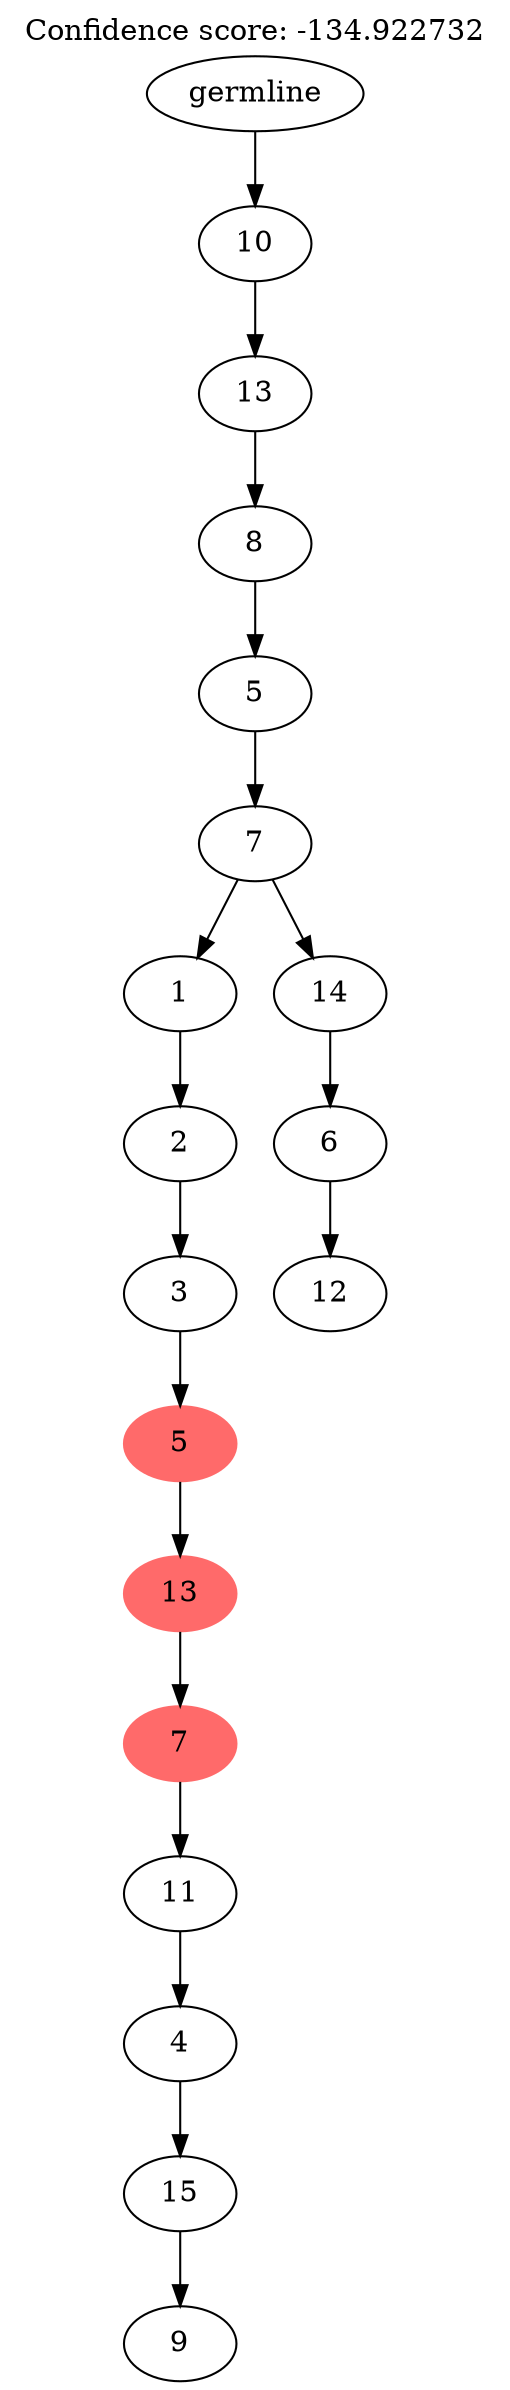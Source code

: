 digraph g {
	"17" -> "18";
	"18" [label="9"];
	"16" -> "17";
	"17" [label="15"];
	"15" -> "16";
	"16" [label="4"];
	"14" -> "15";
	"15" [label="11"];
	"13" -> "14";
	"14" [color=indianred1, style=filled, label="7"];
	"12" -> "13";
	"13" [color=indianred1, style=filled, label="13"];
	"11" -> "12";
	"12" [color=indianred1, style=filled, label="5"];
	"10" -> "11";
	"11" [label="3"];
	"9" -> "10";
	"10" [label="2"];
	"7" -> "8";
	"8" [label="12"];
	"6" -> "7";
	"7" [label="6"];
	"5" -> "6";
	"6" [label="14"];
	"5" -> "9";
	"9" [label="1"];
	"4" -> "5";
	"5" [label="7"];
	"3" -> "4";
	"4" [label="5"];
	"2" -> "3";
	"3" [label="8"];
	"1" -> "2";
	"2" [label="13"];
	"0" -> "1";
	"1" [label="10"];
	"0" [label="germline"];
	labelloc="t";
	label="Confidence score: -134.922732";
}
